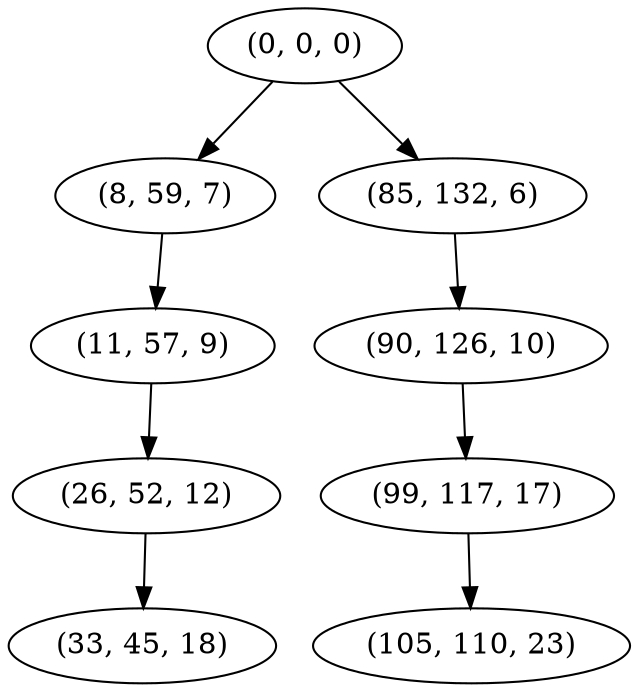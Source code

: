 digraph tree {
    "(0, 0, 0)";
    "(8, 59, 7)";
    "(11, 57, 9)";
    "(26, 52, 12)";
    "(33, 45, 18)";
    "(85, 132, 6)";
    "(90, 126, 10)";
    "(99, 117, 17)";
    "(105, 110, 23)";
    "(0, 0, 0)" -> "(8, 59, 7)";
    "(0, 0, 0)" -> "(85, 132, 6)";
    "(8, 59, 7)" -> "(11, 57, 9)";
    "(11, 57, 9)" -> "(26, 52, 12)";
    "(26, 52, 12)" -> "(33, 45, 18)";
    "(85, 132, 6)" -> "(90, 126, 10)";
    "(90, 126, 10)" -> "(99, 117, 17)";
    "(99, 117, 17)" -> "(105, 110, 23)";
}
